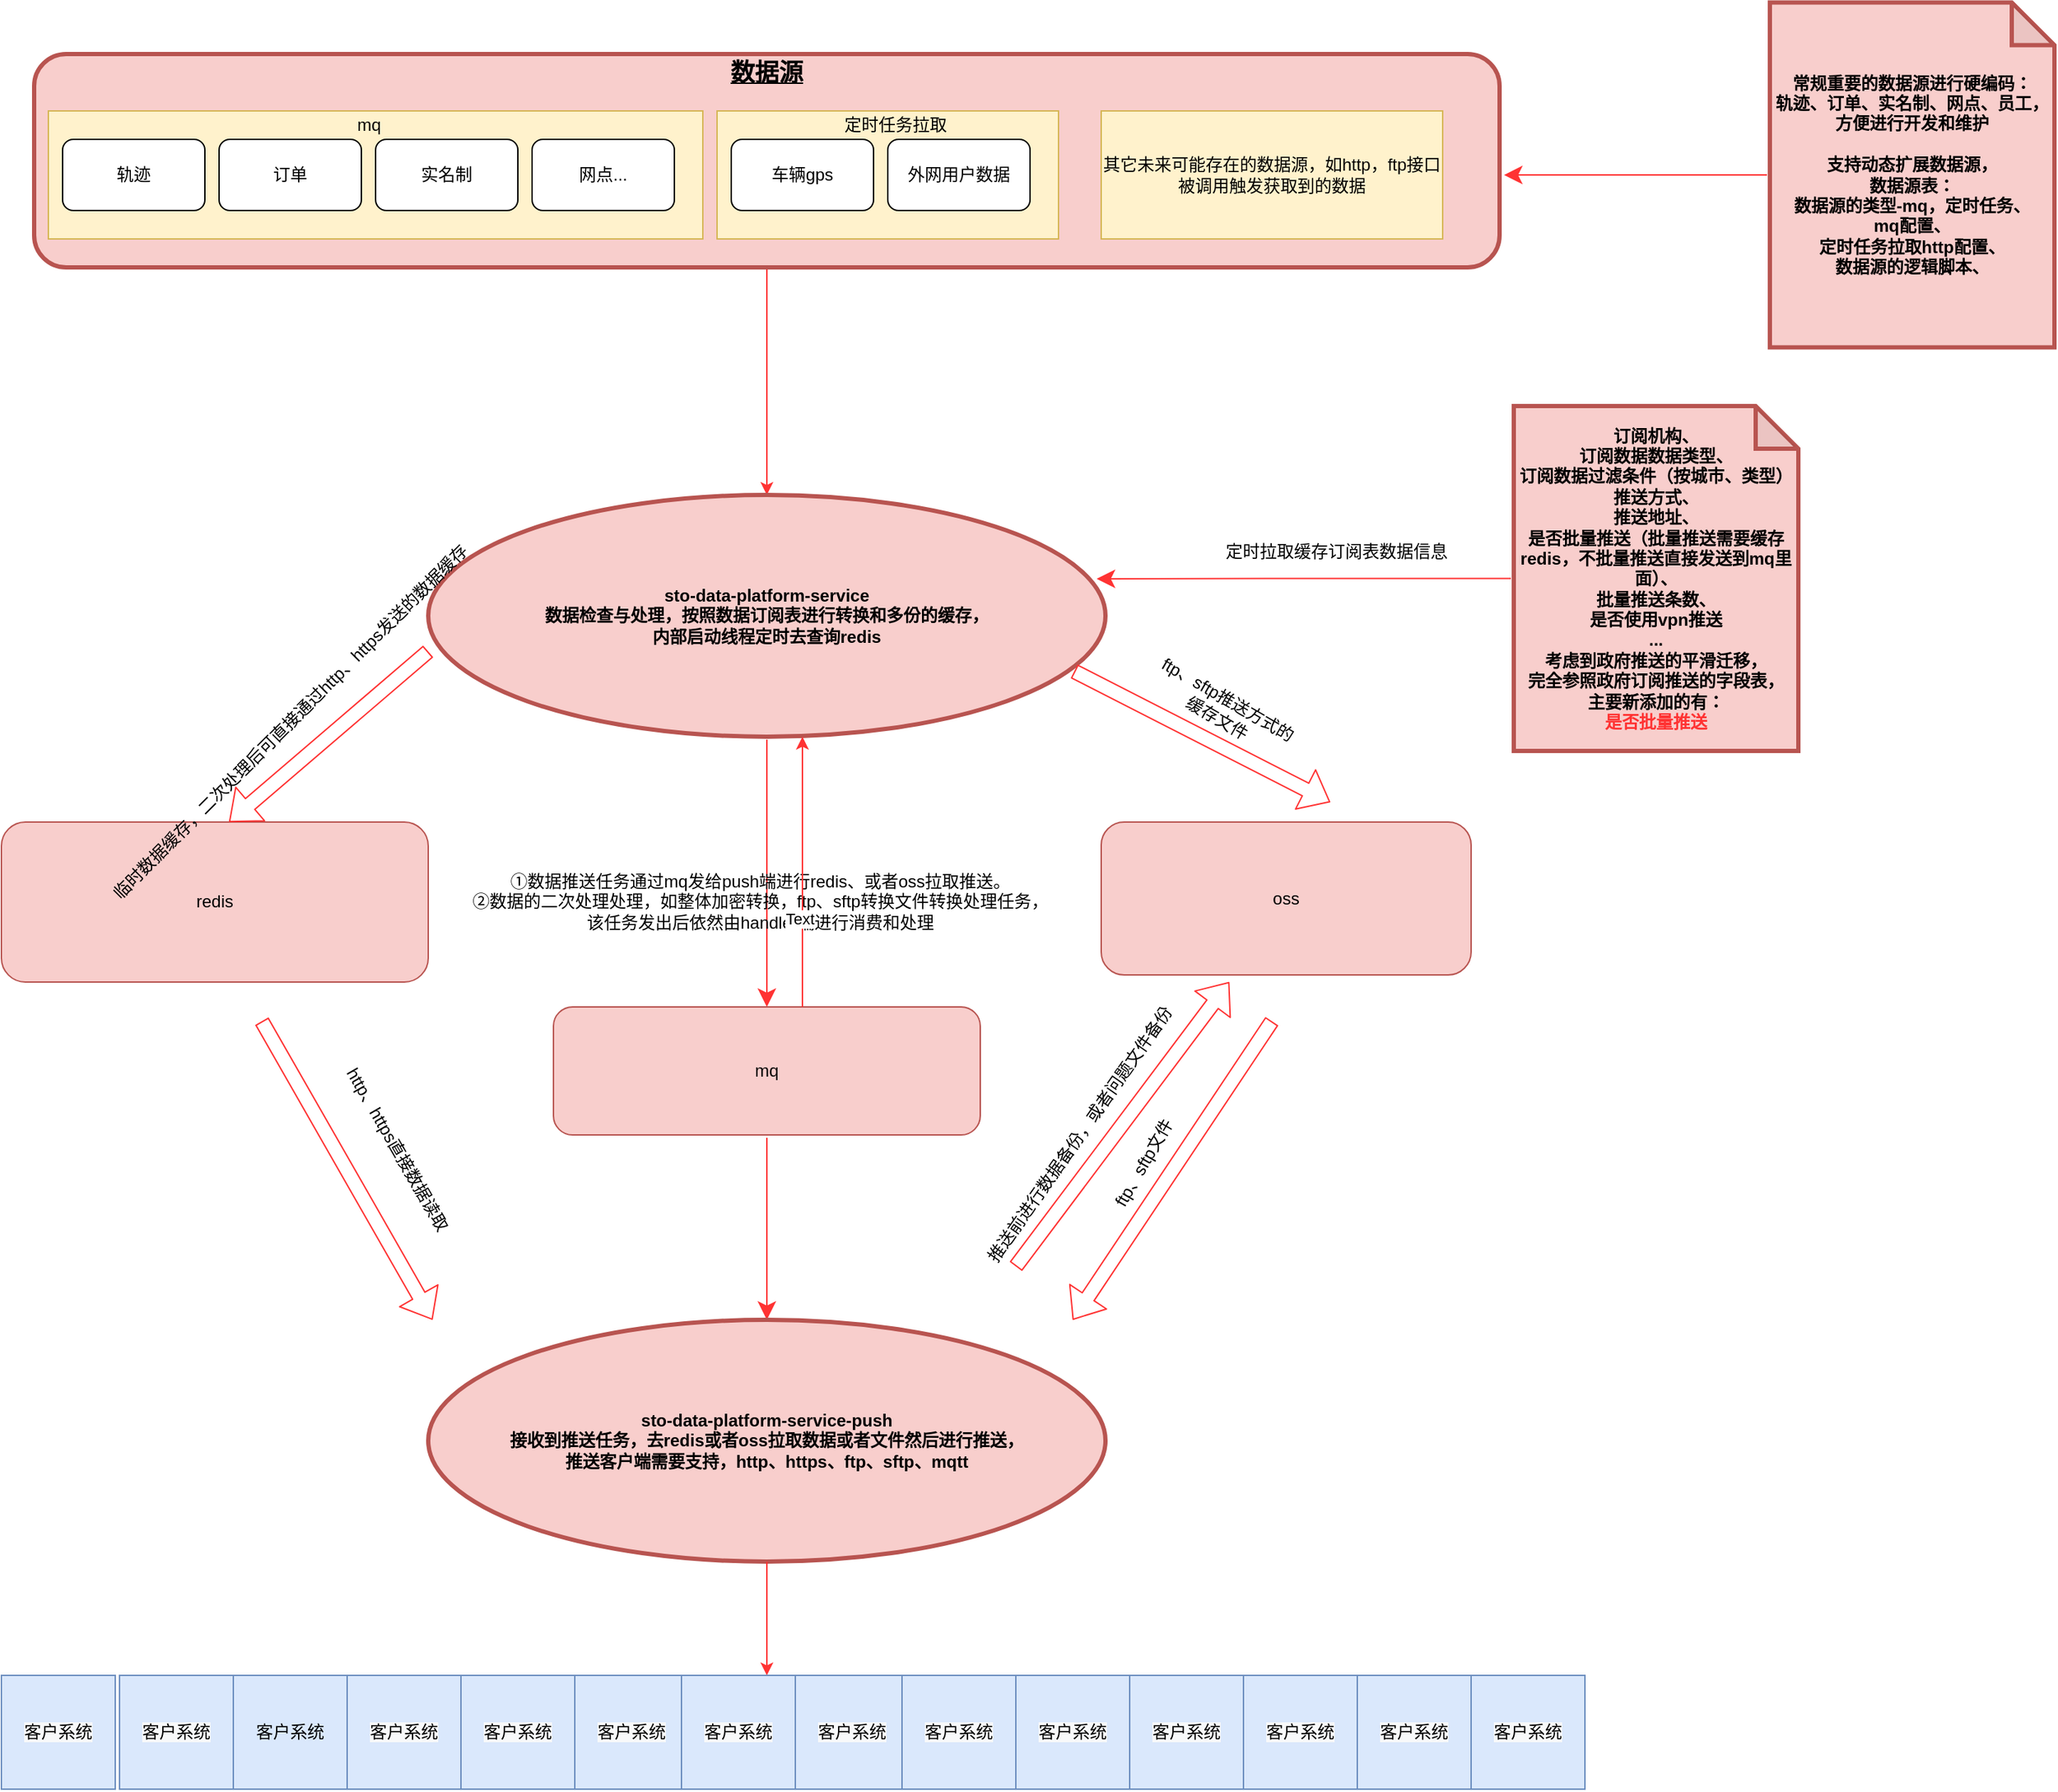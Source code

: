 <mxfile version="13.8.0" type="github">
  <diagram name="Page-1" id="c7558073-3199-34d8-9f00-42111426c3f3">
    <mxGraphModel dx="1422" dy="1931" grid="1" gridSize="10" guides="1" tooltips="1" connect="1" arrows="1" fold="1" page="1" pageScale="1" pageWidth="826" pageHeight="1169" background="#ffffff" math="0" shadow="0">
      <root>
        <mxCell id="0" />
        <mxCell id="1" parent="0" />
        <mxCell id="ZftnwTE5uSLvCgGLiOcV-122" value="" style="edgeStyle=orthogonalEdgeStyle;rounded=0;orthogonalLoop=1;jettySize=auto;html=1;exitX=0.5;exitY=1;exitDx=0;exitDy=0;strokeColor=#FF3333;" edge="1" parent="1" source="7" target="ZftnwTE5uSLvCgGLiOcV-121">
          <mxGeometry relative="1" as="geometry" />
        </mxCell>
        <mxCell id="7" value="&lt;p style=&quot;margin: 4px 0px 0px ; text-align: center ; text-decoration: underline ; font-size: 17px&quot;&gt;数据源&lt;/p&gt;" style="verticalAlign=middle;align=center;overflow=fill;fontSize=12;fontFamily=Helvetica;html=1;rounded=1;fontStyle=1;strokeWidth=3;fillColor=#f8cecc;strokeColor=#b85450;" parent="1" vertex="1">
          <mxGeometry x="30" y="20" width="1030" height="150" as="geometry" />
        </mxCell>
        <mxCell id="ZftnwTE5uSLvCgGLiOcV-102" value="" style="rounded=0;whiteSpace=wrap;html=1;fillColor=#fff2cc;strokeColor=#d6b656;" vertex="1" parent="1">
          <mxGeometry x="40" y="60" width="460" height="90" as="geometry" />
        </mxCell>
        <mxCell id="ZftnwTE5uSLvCgGLiOcV-103" value="轨迹" style="rounded=1;whiteSpace=wrap;html=1;" vertex="1" parent="1">
          <mxGeometry x="50" y="80" width="100" height="50" as="geometry" />
        </mxCell>
        <mxCell id="ZftnwTE5uSLvCgGLiOcV-107" value="订单" style="rounded=1;whiteSpace=wrap;html=1;" vertex="1" parent="1">
          <mxGeometry x="160" y="80" width="100" height="50" as="geometry" />
        </mxCell>
        <mxCell id="ZftnwTE5uSLvCgGLiOcV-108" value="实名制" style="rounded=1;whiteSpace=wrap;html=1;" vertex="1" parent="1">
          <mxGeometry x="270" y="80" width="100" height="50" as="geometry" />
        </mxCell>
        <mxCell id="ZftnwTE5uSLvCgGLiOcV-109" value="网点..." style="rounded=1;whiteSpace=wrap;html=1;" vertex="1" parent="1">
          <mxGeometry x="380" y="80" width="100" height="50" as="geometry" />
        </mxCell>
        <mxCell id="ZftnwTE5uSLvCgGLiOcV-110" value="mq" style="text;html=1;align=center;verticalAlign=middle;resizable=0;points=[];autosize=1;" vertex="1" parent="1">
          <mxGeometry x="250" y="60" width="30" height="20" as="geometry" />
        </mxCell>
        <mxCell id="ZftnwTE5uSLvCgGLiOcV-112" value="" style="rounded=0;whiteSpace=wrap;html=1;fillColor=#fff2cc;strokeColor=#d6b656;" vertex="1" parent="1">
          <mxGeometry x="510" y="60" width="240" height="90" as="geometry" />
        </mxCell>
        <mxCell id="ZftnwTE5uSLvCgGLiOcV-113" value="车辆gps" style="rounded=1;whiteSpace=wrap;html=1;" vertex="1" parent="1">
          <mxGeometry x="520" y="80" width="100" height="50" as="geometry" />
        </mxCell>
        <mxCell id="ZftnwTE5uSLvCgGLiOcV-114" value="外网用户数据" style="rounded=1;whiteSpace=wrap;html=1;" vertex="1" parent="1">
          <mxGeometry x="630" y="80" width="100" height="50" as="geometry" />
        </mxCell>
        <mxCell id="ZftnwTE5uSLvCgGLiOcV-117" value="定时任务拉取" style="text;html=1;align=center;verticalAlign=middle;resizable=0;points=[];autosize=1;" vertex="1" parent="1">
          <mxGeometry x="590" y="60" width="90" height="20" as="geometry" />
        </mxCell>
        <mxCell id="ZftnwTE5uSLvCgGLiOcV-118" value="其它未来可能存在的数据源，如http，ftp接口被调用触发获取到的数据" style="rounded=0;whiteSpace=wrap;html=1;fillColor=#fff2cc;strokeColor=#d6b656;" vertex="1" parent="1">
          <mxGeometry x="780" y="60" width="240" height="90" as="geometry" />
        </mxCell>
        <mxCell id="ZftnwTE5uSLvCgGLiOcV-135" style="edgeStyle=orthogonalEdgeStyle;rounded=1;jumpSize=8;orthogonalLoop=1;jettySize=auto;html=1;entryX=0.5;entryY=0;entryDx=0;entryDy=0;startSize=19;sourcePerimeterSpacing=2;endSize=10;targetPerimeterSpacing=13;strokeColor=#FF3333;" edge="1" parent="1" source="ZftnwTE5uSLvCgGLiOcV-121" target="ZftnwTE5uSLvCgGLiOcV-133">
          <mxGeometry relative="1" as="geometry" />
        </mxCell>
        <mxCell id="ZftnwTE5uSLvCgGLiOcV-121" value="sto-data-platform-service&lt;br&gt;数据检查与处理，按照数据订阅表进行转换和多份的缓存，&lt;br&gt;内部启动线程定时去查询redis" style="ellipse;whiteSpace=wrap;html=1;rounded=1;fontStyle=1;strokeColor=#b85450;strokeWidth=3;fillColor=#f8cecc;" vertex="1" parent="1">
          <mxGeometry x="307" y="330" width="476" height="170" as="geometry" />
        </mxCell>
        <mxCell id="ZftnwTE5uSLvCgGLiOcV-146" style="edgeStyle=orthogonalEdgeStyle;rounded=1;jumpSize=8;orthogonalLoop=1;jettySize=auto;html=1;entryX=0.987;entryY=0.347;entryDx=0;entryDy=0;entryPerimeter=0;startSize=19;sourcePerimeterSpacing=2;endSize=10;targetPerimeterSpacing=13;strokeColor=#FF3333;fillColor=#FFFFFF;" edge="1" parent="1" source="ZftnwTE5uSLvCgGLiOcV-123" target="ZftnwTE5uSLvCgGLiOcV-121">
          <mxGeometry relative="1" as="geometry" />
        </mxCell>
        <mxCell id="ZftnwTE5uSLvCgGLiOcV-123" value="订阅机构、&lt;br&gt;订阅数据数据类型、&lt;br&gt;订阅数据过滤条件（按城市、类型）&lt;br&gt;推送方式、&lt;br&gt;推送地址、&lt;br&gt;是否批量推送（批量推送需要缓存redis，不批量推送直接发送到mq里面）、&lt;br&gt;批量推送条数、&lt;br&gt;是否使用vpn推送&lt;br&gt;...&lt;br&gt;考虑到政府推送的平滑迁移，&lt;br&gt;完全参照政府订阅推送的字段表，&lt;br&gt;主要新添加的有：&lt;br&gt;&lt;font color=&quot;#ff3333&quot;&gt;是否批量推送&lt;/font&gt;" style="shape=note;whiteSpace=wrap;html=1;backgroundOutline=1;darkOpacity=0.05;rounded=1;fontStyle=1;strokeColor=#b85450;strokeWidth=3;fillColor=#f8cecc;" vertex="1" parent="1">
          <mxGeometry x="1070" y="267.5" width="200" height="242.5" as="geometry" />
        </mxCell>
        <mxCell id="ZftnwTE5uSLvCgGLiOcV-150" style="edgeStyle=orthogonalEdgeStyle;rounded=1;jumpSize=8;orthogonalLoop=1;jettySize=auto;html=1;entryX=0.5;entryY=0;entryDx=0;entryDy=0;startSize=19;sourcePerimeterSpacing=2;endSize=10;targetPerimeterSpacing=13;strokeColor=#FF3333;fillColor=#FFFFFF;" edge="1" parent="1" source="ZftnwTE5uSLvCgGLiOcV-133" target="ZftnwTE5uSLvCgGLiOcV-149">
          <mxGeometry relative="1" as="geometry" />
        </mxCell>
        <mxCell id="ZftnwTE5uSLvCgGLiOcV-133" value="mq" style="rounded=1;whiteSpace=wrap;html=1;fillColor=#f8cecc;strokeColor=#b85450;" vertex="1" parent="1">
          <mxGeometry x="395" y="690" width="300" height="90" as="geometry" />
        </mxCell>
        <mxCell id="ZftnwTE5uSLvCgGLiOcV-134" value="redis" style="rounded=1;whiteSpace=wrap;html=1;fillColor=#f8cecc;strokeColor=#b85450;" vertex="1" parent="1">
          <mxGeometry x="7" y="560" width="300" height="112.5" as="geometry" />
        </mxCell>
        <mxCell id="ZftnwTE5uSLvCgGLiOcV-136" value="oss" style="rounded=1;whiteSpace=wrap;html=1;fillColor=#f8cecc;strokeColor=#b85450;" vertex="1" parent="1">
          <mxGeometry x="780" y="560" width="260" height="107.5" as="geometry" />
        </mxCell>
        <mxCell id="ZftnwTE5uSLvCgGLiOcV-141" value="" style="shape=flexArrow;endArrow=classic;html=1;strokeColor=#FF3333;fillColor=#FFFFFF;" edge="1" parent="1">
          <mxGeometry width="50" height="50" relative="1" as="geometry">
            <mxPoint x="307" y="440" as="sourcePoint" />
            <mxPoint x="167" y="560" as="targetPoint" />
          </mxGeometry>
        </mxCell>
        <mxCell id="ZftnwTE5uSLvCgGLiOcV-143" value="" style="shape=flexArrow;endArrow=classic;html=1;strokeColor=#FF3333;fillColor=#FFFFFF;" edge="1" parent="1">
          <mxGeometry width="50" height="50" relative="1" as="geometry">
            <mxPoint x="761" y="454" as="sourcePoint" />
            <mxPoint x="941" y="546" as="targetPoint" />
          </mxGeometry>
        </mxCell>
        <mxCell id="ZftnwTE5uSLvCgGLiOcV-144" value="ftp、sftp推送方式的&lt;br&gt;缓存文件" style="text;html=1;align=center;verticalAlign=middle;resizable=0;points=[];autosize=1;rotation=30;" vertex="1" parent="1">
          <mxGeometry x="805" y="465" width="120" height="30" as="geometry" />
        </mxCell>
        <mxCell id="ZftnwTE5uSLvCgGLiOcV-145" value="定时拉取缓存订阅表数据信息" style="text;html=1;align=center;verticalAlign=middle;resizable=0;points=[];autosize=1;" vertex="1" parent="1">
          <mxGeometry x="860" y="360" width="170" height="20" as="geometry" />
        </mxCell>
        <mxCell id="ZftnwTE5uSLvCgGLiOcV-148" value="①数据推送任务通过mq发给push端进行redis、或者oss拉取推送。&lt;br&gt;②数据的二次处理处理，如整体加密转换，ftp、sftp转换文件转换处理任务，&lt;br&gt;该任务发出后依然由handler端进行消费和处理" style="text;html=1;align=center;verticalAlign=middle;resizable=0;points=[];autosize=1;" vertex="1" parent="1">
          <mxGeometry x="330" y="591.25" width="420" height="50" as="geometry" />
        </mxCell>
        <mxCell id="ZftnwTE5uSLvCgGLiOcV-149" value="sto-data-platform-service-push&lt;br&gt;接收到推送任务，去redis或者oss拉取数据或者文件然后进行推送，&lt;br&gt;推送客户端需要支持，http、https、ftp、sftp、mqtt" style="ellipse;whiteSpace=wrap;html=1;rounded=1;fontStyle=1;strokeColor=#b85450;strokeWidth=3;fillColor=#f8cecc;" vertex="1" parent="1">
          <mxGeometry x="307" y="910" width="476" height="170" as="geometry" />
        </mxCell>
        <mxCell id="ZftnwTE5uSLvCgGLiOcV-152" value="" style="shape=flexArrow;endArrow=classic;html=1;strokeColor=#FF3333;fillColor=#FFFFFF;" edge="1" parent="1">
          <mxGeometry width="50" height="50" relative="1" as="geometry">
            <mxPoint x="190" y="700" as="sourcePoint" />
            <mxPoint x="310" y="910" as="targetPoint" />
          </mxGeometry>
        </mxCell>
        <mxCell id="ZftnwTE5uSLvCgGLiOcV-153" value="" style="shape=flexArrow;endArrow=classic;html=1;strokeColor=#FF3333;fillColor=#FFFFFF;" edge="1" parent="1">
          <mxGeometry width="50" height="50" relative="1" as="geometry">
            <mxPoint x="900" y="700" as="sourcePoint" />
            <mxPoint x="760" y="910" as="targetPoint" />
          </mxGeometry>
        </mxCell>
        <mxCell id="ZftnwTE5uSLvCgGLiOcV-155" style="edgeStyle=orthogonalEdgeStyle;rounded=1;jumpSize=8;orthogonalLoop=1;jettySize=auto;html=1;entryX=1.003;entryY=0.567;entryDx=0;entryDy=0;entryPerimeter=0;startSize=19;sourcePerimeterSpacing=2;endSize=10;targetPerimeterSpacing=13;strokeColor=#FF3333;fillColor=#FFFFFF;" edge="1" parent="1" source="ZftnwTE5uSLvCgGLiOcV-154" target="7">
          <mxGeometry relative="1" as="geometry" />
        </mxCell>
        <mxCell id="ZftnwTE5uSLvCgGLiOcV-154" value="常规重要的数据源进行硬编码：&lt;br&gt;轨迹、订单、实名制、网点、员工，方便进行开发和维护&lt;br&gt;&lt;br&gt;支持动态扩展数据源，&lt;br&gt;数据源表：&lt;br&gt;数据源的类型-mq，定时任务、&lt;br&gt;mq配置、&lt;br&gt;定时任务拉取http配置、&lt;br&gt;数据源的逻辑脚本、&lt;br&gt;" style="shape=note;whiteSpace=wrap;html=1;backgroundOutline=1;darkOpacity=0.05;rounded=1;fontStyle=1;strokeColor=#b85450;strokeWidth=3;fillColor=#f8cecc;" vertex="1" parent="1">
          <mxGeometry x="1250" y="-16.25" width="200" height="242.5" as="geometry" />
        </mxCell>
        <mxCell id="ZftnwTE5uSLvCgGLiOcV-157" value="" style="endArrow=classic;html=1;strokeColor=#FF3333;fillColor=#FFFFFF;" edge="1" parent="1">
          <mxGeometry width="50" height="50" relative="1" as="geometry">
            <mxPoint x="570" y="690" as="sourcePoint" />
            <mxPoint x="570" y="500" as="targetPoint" />
            <Array as="points" />
          </mxGeometry>
        </mxCell>
        <mxCell id="ZftnwTE5uSLvCgGLiOcV-191" value="Text" style="edgeLabel;html=1;align=center;verticalAlign=middle;resizable=0;points=[];" vertex="1" connectable="0" parent="ZftnwTE5uSLvCgGLiOcV-157">
          <mxGeometry x="-0.337" y="2" relative="1" as="geometry">
            <mxPoint y="1" as="offset" />
          </mxGeometry>
        </mxCell>
        <mxCell id="ZftnwTE5uSLvCgGLiOcV-160" value="临时数据缓存，二次处理后可直接通过http、https发送的数据缓存" style="text;html=1;align=center;verticalAlign=middle;resizable=0;points=[];autosize=1;rotation=-45;" vertex="1" parent="1">
          <mxGeometry x="30" y="480" width="360" height="20" as="geometry" />
        </mxCell>
        <mxCell id="ZftnwTE5uSLvCgGLiOcV-161" value="http、https直接数据读取" style="text;html=1;align=center;verticalAlign=middle;resizable=0;points=[];autosize=1;rotation=60;" vertex="1" parent="1">
          <mxGeometry x="210" y="780" width="150" height="20" as="geometry" />
        </mxCell>
        <mxCell id="ZftnwTE5uSLvCgGLiOcV-162" value="ftp、sftp文件" style="text;html=1;align=center;verticalAlign=middle;resizable=0;points=[];autosize=1;rotation=-60;" vertex="1" parent="1">
          <mxGeometry x="770" y="790" width="80" height="20" as="geometry" />
        </mxCell>
        <mxCell id="ZftnwTE5uSLvCgGLiOcV-163" value="" style="endArrow=classic;html=1;strokeColor=#FF3333;fillColor=#FFFFFF;exitX=0.5;exitY=1;exitDx=0;exitDy=0;entryX=0.75;entryY=0;entryDx=0;entryDy=0;" edge="1" parent="1" source="ZftnwTE5uSLvCgGLiOcV-149" target="ZftnwTE5uSLvCgGLiOcV-166">
          <mxGeometry width="50" height="50" relative="1" as="geometry">
            <mxPoint x="370" y="1120" as="sourcePoint" />
            <mxPoint x="230" y="1260" as="targetPoint" />
          </mxGeometry>
        </mxCell>
        <mxCell id="ZftnwTE5uSLvCgGLiOcV-164" value="&#xa;&#xa;&lt;span style=&quot;color: rgb(0, 0, 0); font-family: helvetica; font-size: 12px; font-style: normal; font-weight: 400; letter-spacing: normal; text-align: center; text-indent: 0px; text-transform: none; word-spacing: 0px; background-color: rgb(248, 249, 250); display: inline; float: none;&quot;&gt;客户系统&lt;/span&gt;&#xa;&#xa;" style="whiteSpace=wrap;html=1;aspect=fixed;fillColor=#dae8fc;strokeColor=#6c8ebf;" vertex="1" parent="1">
          <mxGeometry x="410" y="1160" width="80" height="80" as="geometry" />
        </mxCell>
        <mxCell id="ZftnwTE5uSLvCgGLiOcV-166" value="&#xa;&#xa;&lt;span style=&quot;color: rgb(0, 0, 0); font-family: helvetica; font-size: 12px; font-style: normal; font-weight: 400; letter-spacing: normal; text-align: center; text-indent: 0px; text-transform: none; word-spacing: 0px; background-color: rgb(248, 249, 250); display: inline; float: none;&quot;&gt;客户系统&lt;/span&gt;&#xa;&#xa;" style="whiteSpace=wrap;html=1;aspect=fixed;fillColor=#dae8fc;strokeColor=#6c8ebf;" vertex="1" parent="1">
          <mxGeometry x="485" y="1160" width="80" height="80" as="geometry" />
        </mxCell>
        <mxCell id="ZftnwTE5uSLvCgGLiOcV-168" value="&#xa;&#xa;&lt;span style=&quot;color: rgb(0, 0, 0); font-family: helvetica; font-size: 12px; font-style: normal; font-weight: 400; letter-spacing: normal; text-align: center; text-indent: 0px; text-transform: none; word-spacing: 0px; background-color: rgb(248, 249, 250); display: inline; float: none;&quot;&gt;客户系统&lt;/span&gt;&#xa;&#xa;" style="whiteSpace=wrap;html=1;aspect=fixed;fillColor=#dae8fc;strokeColor=#6c8ebf;" vertex="1" parent="1">
          <mxGeometry x="330" y="1160" width="80" height="80" as="geometry" />
        </mxCell>
        <mxCell id="ZftnwTE5uSLvCgGLiOcV-170" value="&#xa;&#xa;&lt;span style=&quot;color: rgb(0, 0, 0); font-family: helvetica; font-size: 12px; font-style: normal; font-weight: 400; letter-spacing: normal; text-align: center; text-indent: 0px; text-transform: none; word-spacing: 0px; background-color: rgb(248, 249, 250); display: inline; float: none;&quot;&gt;客户系统&lt;/span&gt;&#xa;&#xa;" style="whiteSpace=wrap;html=1;aspect=fixed;fillColor=#dae8fc;strokeColor=#6c8ebf;" vertex="1" parent="1">
          <mxGeometry x="565" y="1160" width="80" height="80" as="geometry" />
        </mxCell>
        <mxCell id="ZftnwTE5uSLvCgGLiOcV-172" value="&#xa;&#xa;&lt;span style=&quot;color: rgb(0, 0, 0); font-family: helvetica; font-size: 12px; font-style: normal; font-weight: 400; letter-spacing: normal; text-align: center; text-indent: 0px; text-transform: none; word-spacing: 0px; background-color: rgb(248, 249, 250); display: inline; float: none;&quot;&gt;客户系统&lt;/span&gt;&#xa;&#xa;" style="whiteSpace=wrap;html=1;aspect=fixed;fillColor=#dae8fc;strokeColor=#6c8ebf;" vertex="1" parent="1">
          <mxGeometry x="640" y="1160" width="80" height="80" as="geometry" />
        </mxCell>
        <mxCell id="ZftnwTE5uSLvCgGLiOcV-174" value="&#xa;&#xa;&lt;span style=&quot;color: rgb(0, 0, 0); font-family: helvetica; font-size: 12px; font-style: normal; font-weight: 400; letter-spacing: normal; text-align: center; text-indent: 0px; text-transform: none; word-spacing: 0px; background-color: rgb(248, 249, 250); display: inline; float: none;&quot;&gt;客户系统&lt;/span&gt;&#xa;&#xa;" style="whiteSpace=wrap;html=1;aspect=fixed;fillColor=#dae8fc;strokeColor=#6c8ebf;" vertex="1" parent="1">
          <mxGeometry x="720" y="1160" width="80" height="80" as="geometry" />
        </mxCell>
        <mxCell id="ZftnwTE5uSLvCgGLiOcV-179" value="&#xa;&#xa;&lt;span style=&quot;color: rgb(0, 0, 0); font-family: helvetica; font-size: 12px; font-style: normal; font-weight: 400; letter-spacing: normal; text-align: center; text-indent: 0px; text-transform: none; word-spacing: 0px; background-color: rgb(248, 249, 250); display: inline; float: none;&quot;&gt;客户系统&lt;/span&gt;&#xa;&#xa;" style="whiteSpace=wrap;html=1;aspect=fixed;fillColor=#dae8fc;strokeColor=#6c8ebf;" vertex="1" parent="1">
          <mxGeometry x="250" y="1160" width="80" height="80" as="geometry" />
        </mxCell>
        <mxCell id="ZftnwTE5uSLvCgGLiOcV-181" value="&#xa;&#xa;&lt;span style=&quot;color: rgb(0, 0, 0); font-family: helvetica; font-size: 12px; font-style: normal; font-weight: 400; letter-spacing: normal; text-align: center; text-indent: 0px; text-transform: none; word-spacing: 0px; background-color: rgb(248, 249, 250); display: inline; float: none;&quot;&gt;客户系统&lt;/span&gt;&#xa;&#xa;" style="whiteSpace=wrap;html=1;aspect=fixed;fillColor=#dae8fc;strokeColor=#6c8ebf;" vertex="1" parent="1">
          <mxGeometry x="800" y="1160" width="80" height="80" as="geometry" />
        </mxCell>
        <mxCell id="ZftnwTE5uSLvCgGLiOcV-183" value="客户系统" style="whiteSpace=wrap;html=1;aspect=fixed;fillColor=#dae8fc;strokeColor=#6c8ebf;" vertex="1" parent="1">
          <mxGeometry x="170" y="1160" width="80" height="80" as="geometry" />
        </mxCell>
        <mxCell id="ZftnwTE5uSLvCgGLiOcV-185" value="&#xa;&#xa;&lt;span style=&quot;color: rgb(0, 0, 0); font-family: helvetica; font-size: 12px; font-style: normal; font-weight: 400; letter-spacing: normal; text-align: center; text-indent: 0px; text-transform: none; word-spacing: 0px; background-color: rgb(248, 249, 250); display: inline; float: none;&quot;&gt;客户系统&lt;/span&gt;&#xa;&#xa;" style="whiteSpace=wrap;html=1;aspect=fixed;fillColor=#dae8fc;strokeColor=#6c8ebf;" vertex="1" parent="1">
          <mxGeometry x="880" y="1160" width="80" height="80" as="geometry" />
        </mxCell>
        <mxCell id="ZftnwTE5uSLvCgGLiOcV-186" value="&#xa;&#xa;&lt;span style=&quot;color: rgb(0, 0, 0); font-family: helvetica; font-size: 12px; font-style: normal; font-weight: 400; letter-spacing: normal; text-align: center; text-indent: 0px; text-transform: none; word-spacing: 0px; background-color: rgb(248, 249, 250); display: inline; float: none;&quot;&gt;客户系统&lt;/span&gt;&#xa;&#xa;" style="whiteSpace=wrap;html=1;aspect=fixed;fillColor=#dae8fc;strokeColor=#6c8ebf;" vertex="1" parent="1">
          <mxGeometry x="960" y="1160" width="80" height="80" as="geometry" />
        </mxCell>
        <mxCell id="ZftnwTE5uSLvCgGLiOcV-187" value="&#xa;&#xa;&lt;span style=&quot;color: rgb(0, 0, 0); font-family: helvetica; font-size: 12px; font-style: normal; font-weight: 400; letter-spacing: normal; text-align: center; text-indent: 0px; text-transform: none; word-spacing: 0px; background-color: rgb(248, 249, 250); display: inline; float: none;&quot;&gt;客户系统&lt;/span&gt;&#xa;&#xa;" style="whiteSpace=wrap;html=1;aspect=fixed;fillColor=#dae8fc;strokeColor=#6c8ebf;" vertex="1" parent="1">
          <mxGeometry x="1040" y="1160" width="80" height="80" as="geometry" />
        </mxCell>
        <mxCell id="ZftnwTE5uSLvCgGLiOcV-188" value="&#xa;&#xa;&lt;span style=&quot;color: rgb(0, 0, 0); font-family: helvetica; font-size: 12px; font-style: normal; font-weight: 400; letter-spacing: normal; text-align: center; text-indent: 0px; text-transform: none; word-spacing: 0px; background-color: rgb(248, 249, 250); display: inline; float: none;&quot;&gt;客户系统&lt;/span&gt;&#xa;&#xa;" style="whiteSpace=wrap;html=1;aspect=fixed;fillColor=#dae8fc;strokeColor=#6c8ebf;" vertex="1" parent="1">
          <mxGeometry x="90" y="1160" width="80" height="80" as="geometry" />
        </mxCell>
        <mxCell id="ZftnwTE5uSLvCgGLiOcV-189" value="&#xa;&#xa;&lt;span style=&quot;color: rgb(0, 0, 0); font-family: helvetica; font-size: 12px; font-style: normal; font-weight: 400; letter-spacing: normal; text-align: center; text-indent: 0px; text-transform: none; word-spacing: 0px; background-color: rgb(248, 249, 250); display: inline; float: none;&quot;&gt;客户系统&lt;/span&gt;&#xa;&#xa;" style="whiteSpace=wrap;html=1;aspect=fixed;fillColor=#dae8fc;strokeColor=#6c8ebf;" vertex="1" parent="1">
          <mxGeometry x="7" y="1160" width="80" height="80" as="geometry" />
        </mxCell>
        <mxCell id="ZftnwTE5uSLvCgGLiOcV-192" value="" style="shape=flexArrow;endArrow=classic;html=1;strokeColor=#FF3333;fillColor=#FFFFFF;" edge="1" parent="1">
          <mxGeometry width="50" height="50" relative="1" as="geometry">
            <mxPoint x="720" y="872.5" as="sourcePoint" />
            <mxPoint x="870" y="672.5" as="targetPoint" />
          </mxGeometry>
        </mxCell>
        <mxCell id="ZftnwTE5uSLvCgGLiOcV-193" value="推送前进行数据备份，或者问题文件备份" style="text;html=1;align=center;verticalAlign=middle;resizable=0;points=[];autosize=1;rotation=-55;" vertex="1" parent="1">
          <mxGeometry x="650" y="770" width="230" height="20" as="geometry" />
        </mxCell>
      </root>
    </mxGraphModel>
  </diagram>
</mxfile>
